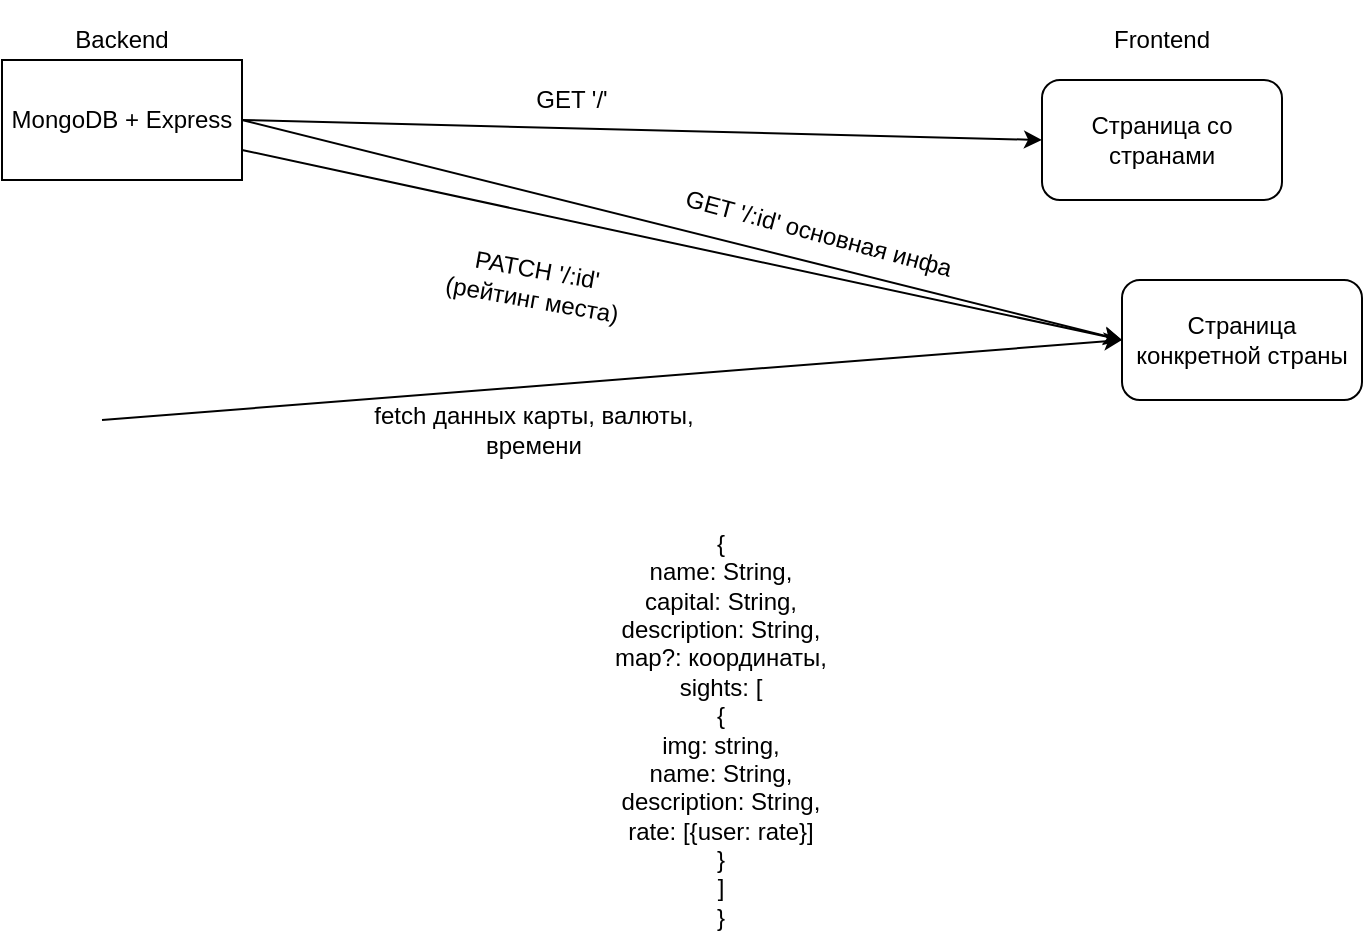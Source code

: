 <mxfile version="14.4.3" type="github">
  <diagram id="V7bD6tvDuis-bAX8pQNE" name="Page-1">
    <mxGraphModel dx="1038" dy="575" grid="1" gridSize="10" guides="1" tooltips="1" connect="1" arrows="1" fold="1" page="1" pageScale="1" pageWidth="827" pageHeight="1169" math="0" shadow="0">
      <root>
        <mxCell id="0" />
        <mxCell id="1" parent="0" />
        <mxCell id="rVa3kurJZuQboSxvV21v-3" value="Backend" style="text;html=1;strokeColor=none;fillColor=none;align=center;verticalAlign=middle;whiteSpace=wrap;rounded=0;" vertex="1" parent="1">
          <mxGeometry x="50" y="60" width="120" height="40" as="geometry" />
        </mxCell>
        <mxCell id="rVa3kurJZuQboSxvV21v-4" value="Frontend" style="text;html=1;strokeColor=none;fillColor=none;align=center;verticalAlign=middle;whiteSpace=wrap;rounded=0;" vertex="1" parent="1">
          <mxGeometry x="560" y="60" width="140" height="40" as="geometry" />
        </mxCell>
        <mxCell id="rVa3kurJZuQboSxvV21v-5" value="MongoDB + Express" style="rounded=0;whiteSpace=wrap;html=1;" vertex="1" parent="1">
          <mxGeometry x="50" y="90" width="120" height="60" as="geometry" />
        </mxCell>
        <mxCell id="rVa3kurJZuQboSxvV21v-6" value="Страница со странами" style="rounded=1;whiteSpace=wrap;html=1;" vertex="1" parent="1">
          <mxGeometry x="570" y="100" width="120" height="60" as="geometry" />
        </mxCell>
        <mxCell id="rVa3kurJZuQboSxvV21v-7" value="&lt;div&gt;Страница конкретной страны&lt;/div&gt;" style="rounded=1;whiteSpace=wrap;html=1;" vertex="1" parent="1">
          <mxGeometry x="610" y="200" width="120" height="60" as="geometry" />
        </mxCell>
        <mxCell id="rVa3kurJZuQboSxvV21v-11" value="" style="endArrow=classic;html=1;exitX=1;exitY=0.5;exitDx=0;exitDy=0;entryX=0;entryY=0.5;entryDx=0;entryDy=0;" edge="1" parent="1" source="rVa3kurJZuQboSxvV21v-5" target="rVa3kurJZuQboSxvV21v-6">
          <mxGeometry width="50" height="50" relative="1" as="geometry">
            <mxPoint x="370" y="290" as="sourcePoint" />
            <mxPoint x="420" y="240" as="targetPoint" />
            <Array as="points" />
          </mxGeometry>
        </mxCell>
        <mxCell id="rVa3kurJZuQboSxvV21v-12" value="GET &#39;/&#39;" style="text;html=1;strokeColor=none;fillColor=none;align=center;verticalAlign=middle;whiteSpace=wrap;rounded=0;" vertex="1" parent="1">
          <mxGeometry x="270" y="100" width="130" height="20" as="geometry" />
        </mxCell>
        <mxCell id="rVa3kurJZuQboSxvV21v-13" value="" style="endArrow=classic;html=1;exitX=1;exitY=0.5;exitDx=0;exitDy=0;entryX=0;entryY=0.5;entryDx=0;entryDy=0;" edge="1" parent="1" source="rVa3kurJZuQboSxvV21v-5" target="rVa3kurJZuQboSxvV21v-7">
          <mxGeometry width="50" height="50" relative="1" as="geometry">
            <mxPoint x="370" y="290" as="sourcePoint" />
            <mxPoint x="420" y="240" as="targetPoint" />
          </mxGeometry>
        </mxCell>
        <mxCell id="rVa3kurJZuQboSxvV21v-14" value="GET &#39;/:id&#39; основная инфа" style="text;html=1;strokeColor=none;fillColor=none;align=center;verticalAlign=middle;whiteSpace=wrap;rounded=0;rotation=15;" vertex="1" parent="1">
          <mxGeometry x="379.12" y="166.65" width="159.42" height="20" as="geometry" />
        </mxCell>
        <mxCell id="rVa3kurJZuQboSxvV21v-15" value="" style="endArrow=classic;html=1;entryX=0;entryY=0.5;entryDx=0;entryDy=0;" edge="1" parent="1" target="rVa3kurJZuQboSxvV21v-7">
          <mxGeometry width="50" height="50" relative="1" as="geometry">
            <mxPoint x="100" y="270" as="sourcePoint" />
            <mxPoint x="570" y="220" as="targetPoint" />
          </mxGeometry>
        </mxCell>
        <mxCell id="rVa3kurJZuQboSxvV21v-16" value="fetch данных карты, валюты, времени" style="text;html=1;strokeColor=none;fillColor=none;align=center;verticalAlign=middle;whiteSpace=wrap;rounded=0;rotation=0;" vertex="1" parent="1">
          <mxGeometry x="232.21" y="260" width="167.79" height="30" as="geometry" />
        </mxCell>
        <mxCell id="rVa3kurJZuQboSxvV21v-17" value="" style="endArrow=classic;html=1;exitX=1;exitY=0.75;exitDx=0;exitDy=0;entryX=0;entryY=0.5;entryDx=0;entryDy=0;" edge="1" parent="1" source="rVa3kurJZuQboSxvV21v-5" target="rVa3kurJZuQboSxvV21v-7">
          <mxGeometry width="50" height="50" relative="1" as="geometry">
            <mxPoint x="370" y="290" as="sourcePoint" />
            <mxPoint x="580" y="200" as="targetPoint" />
          </mxGeometry>
        </mxCell>
        <mxCell id="rVa3kurJZuQboSxvV21v-18" value="&lt;div&gt;PATCH &#39;/:id&#39;&lt;/div&gt;&lt;div&gt;(рейтинг места)&lt;/div&gt;" style="text;html=1;strokeColor=none;fillColor=none;align=center;verticalAlign=middle;whiteSpace=wrap;rounded=0;rotation=10;" vertex="1" parent="1">
          <mxGeometry x="220.66" y="186.65" width="190.88" height="30" as="geometry" />
        </mxCell>
        <mxCell id="rVa3kurJZuQboSxvV21v-21" value="&lt;div&gt;{&lt;/div&gt;&lt;div&gt;name: String,&lt;/div&gt;&lt;div&gt;capital: String,&lt;/div&gt;&lt;div&gt;description: String,&lt;/div&gt;&lt;div&gt;map?: координаты,&lt;/div&gt;&lt;div&gt;sights: [&lt;/div&gt;&lt;div&gt;{&lt;/div&gt;&lt;div&gt;img: string,&lt;/div&gt;&lt;div&gt;name: String,&lt;/div&gt;&lt;div&gt;description: String,&lt;/div&gt;&lt;div&gt;rate: [{user: rate}]&lt;br&gt;&lt;/div&gt;&lt;div&gt;}&lt;br&gt;&lt;/div&gt;&lt;div&gt;]&lt;br&gt;&lt;/div&gt;&lt;div&gt;}&lt;br&gt;&lt;/div&gt;" style="text;html=1;strokeColor=none;fillColor=none;align=center;verticalAlign=middle;whiteSpace=wrap;rounded=0;" vertex="1" parent="1">
          <mxGeometry x="188.54" y="320" width="441.46" height="210" as="geometry" />
        </mxCell>
      </root>
    </mxGraphModel>
  </diagram>
</mxfile>
